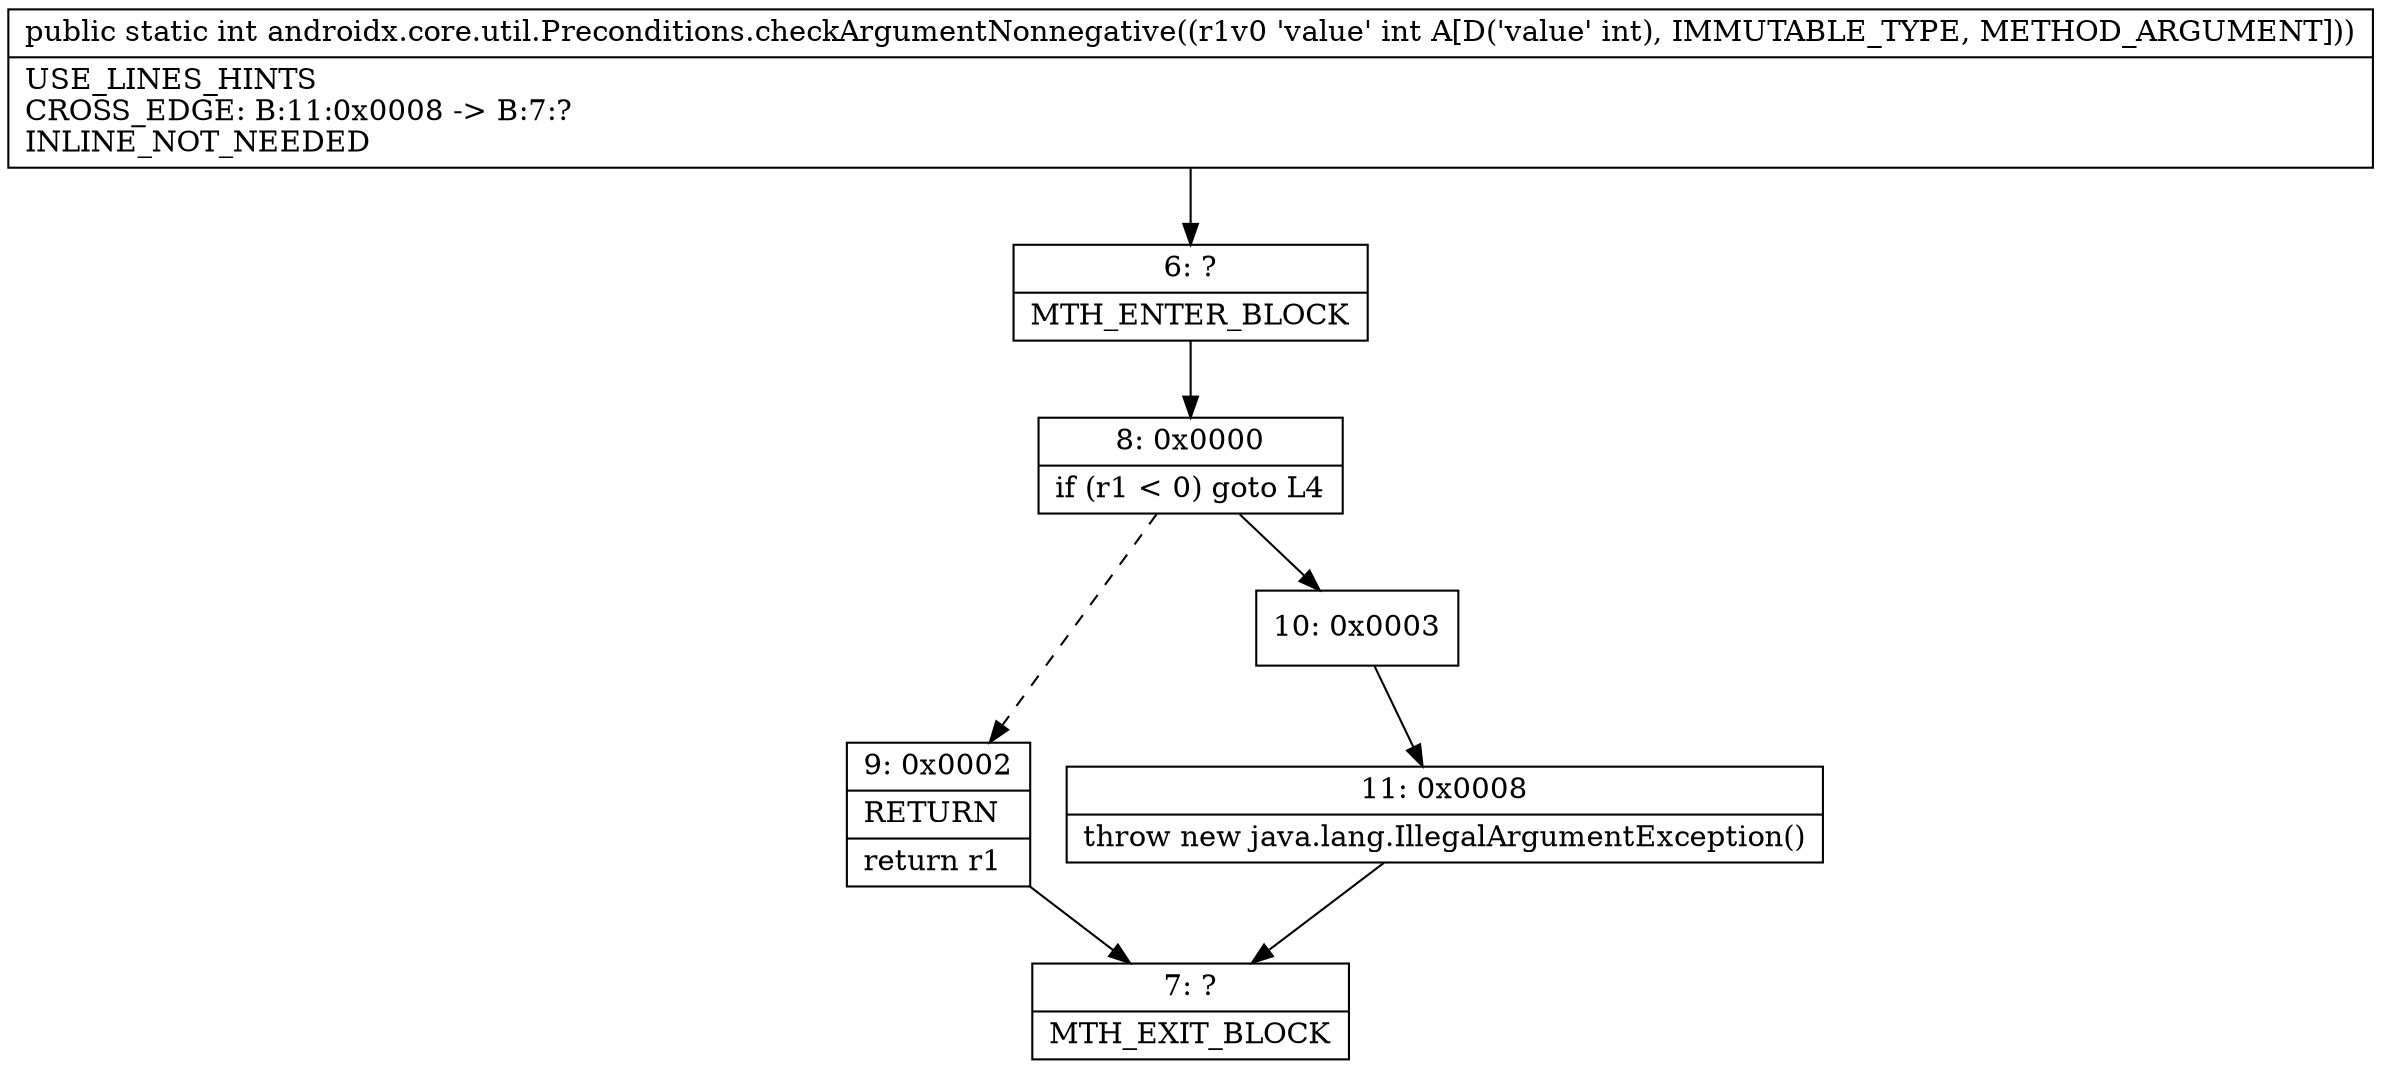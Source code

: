 digraph "CFG forandroidx.core.util.Preconditions.checkArgumentNonnegative(I)I" {
Node_6 [shape=record,label="{6\:\ ?|MTH_ENTER_BLOCK\l}"];
Node_8 [shape=record,label="{8\:\ 0x0000|if (r1 \< 0) goto L4\l}"];
Node_9 [shape=record,label="{9\:\ 0x0002|RETURN\l|return r1\l}"];
Node_7 [shape=record,label="{7\:\ ?|MTH_EXIT_BLOCK\l}"];
Node_10 [shape=record,label="{10\:\ 0x0003}"];
Node_11 [shape=record,label="{11\:\ 0x0008|throw new java.lang.IllegalArgumentException()\l}"];
MethodNode[shape=record,label="{public static int androidx.core.util.Preconditions.checkArgumentNonnegative((r1v0 'value' int A[D('value' int), IMMUTABLE_TYPE, METHOD_ARGUMENT]))  | USE_LINES_HINTS\lCROSS_EDGE: B:11:0x0008 \-\> B:7:?\lINLINE_NOT_NEEDED\l}"];
MethodNode -> Node_6;Node_6 -> Node_8;
Node_8 -> Node_9[style=dashed];
Node_8 -> Node_10;
Node_9 -> Node_7;
Node_10 -> Node_11;
Node_11 -> Node_7;
}

